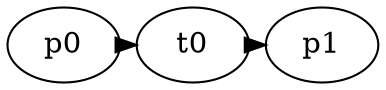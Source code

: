 digraph A {
splines = ortho
rankdir=LR;
ratio=fill
graph [pad="0.05", nodesep="0.15", ranksep="0.02"];
margin=0;
// size="3,5!"
p0
p1
t0
p0 -> t0  
t0 -> p1
}
